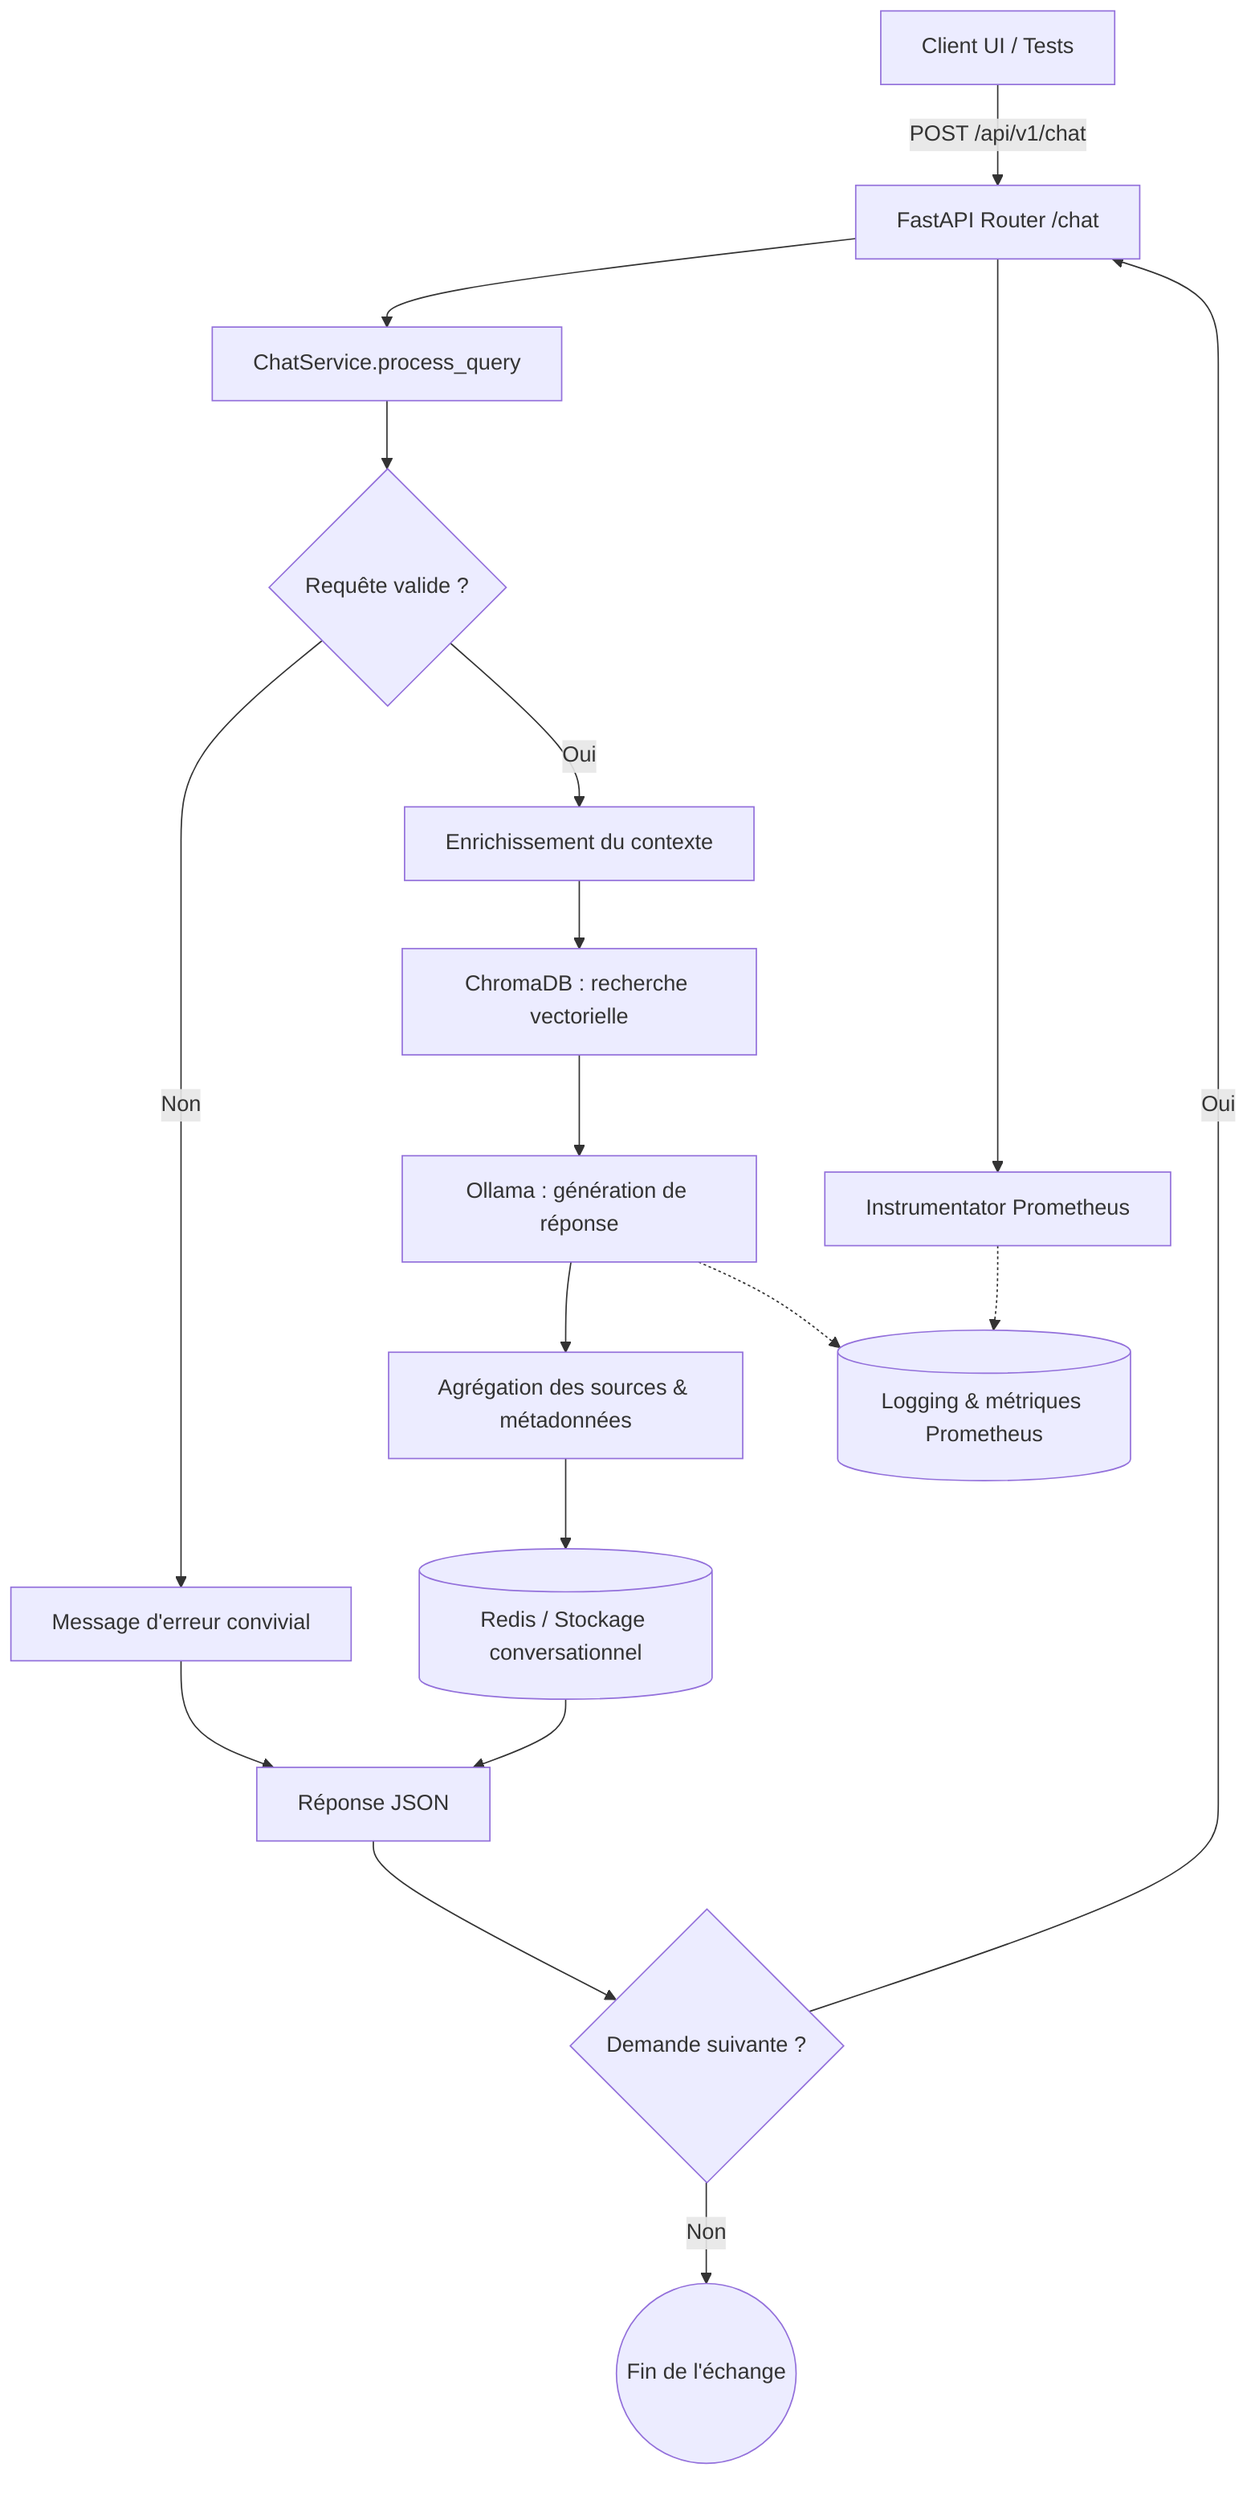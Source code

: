 %% Diagramme de flux du microservice RAG Chatbot
flowchart TD
    Client["Client UI / Tests"] -->|POST /api/v1/chat| RouteChat["FastAPI Router /chat"]
    RouteChat --> ServiceChat["ChatService.process_query"]
    ServiceChat --> Validation{Requête valide ?}
    Validation -- Non --> ReponseVide["Message d'erreur convivial"]
    ReponseVide --> Sortie["Réponse JSON"]
    Validation -- Oui --> Contexte["Enrichissement du contexte"]
    Contexte --> Recuperation["ChromaDB : recherche vectorielle"]
    Recuperation --> Generation["Ollama : génération de réponse"]
    Generation --> Formatage["Agrégation des sources & métadonnées"]
    Formatage --> Historique[("Redis / Stockage conversationnel")]
    Historique --> Sortie
    Generation -.-> Logs[("Logging & métriques Prometheus")]
    RouteChat --> Observabilite["Instrumentator Prometheus"]
    Observabilite -.-> Logs
    Sortie --> Feedback{"Demande suivante ?"}
    Feedback -- Oui --> RouteChat
    Feedback -- Non --> Fin(("Fin de l'échange"))